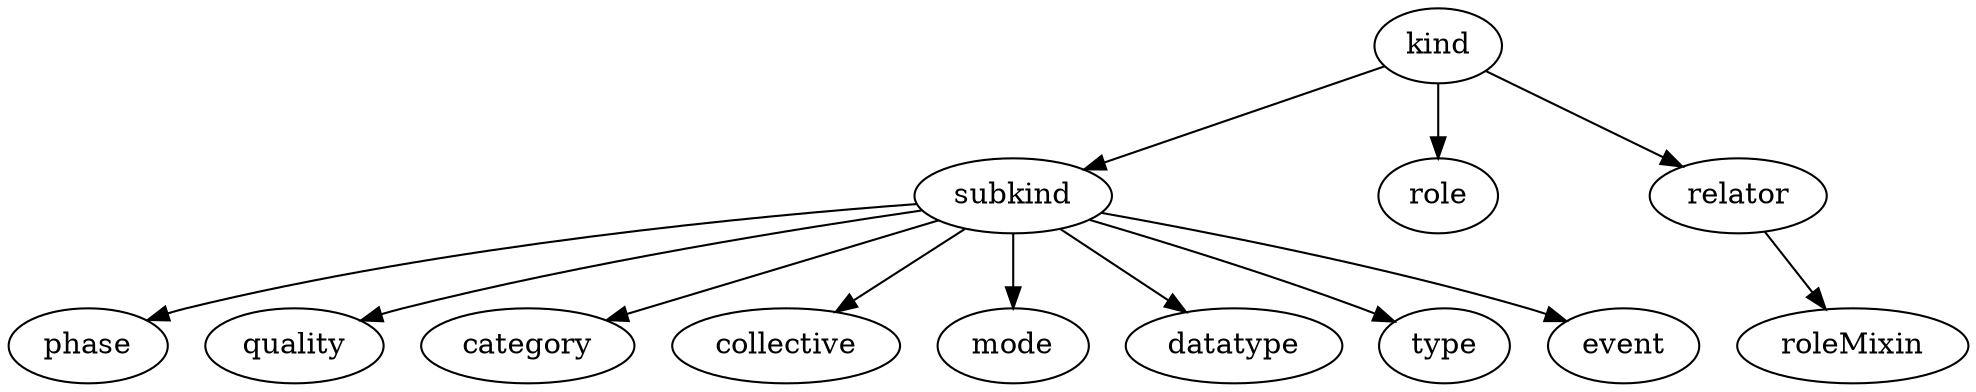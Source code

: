 strict digraph {
kind;
subkind;
role;
relator;
phase;
quality;
category;
collective;
mode;
datatype;
type;
event;
roleMixin;
kind -> subkind;
kind -> role;
kind -> relator;
subkind -> phase;
subkind -> quality;
subkind -> category;
subkind -> collective;
subkind -> mode;
subkind -> datatype;
subkind -> type;
subkind -> event;
relator -> roleMixin;
}
